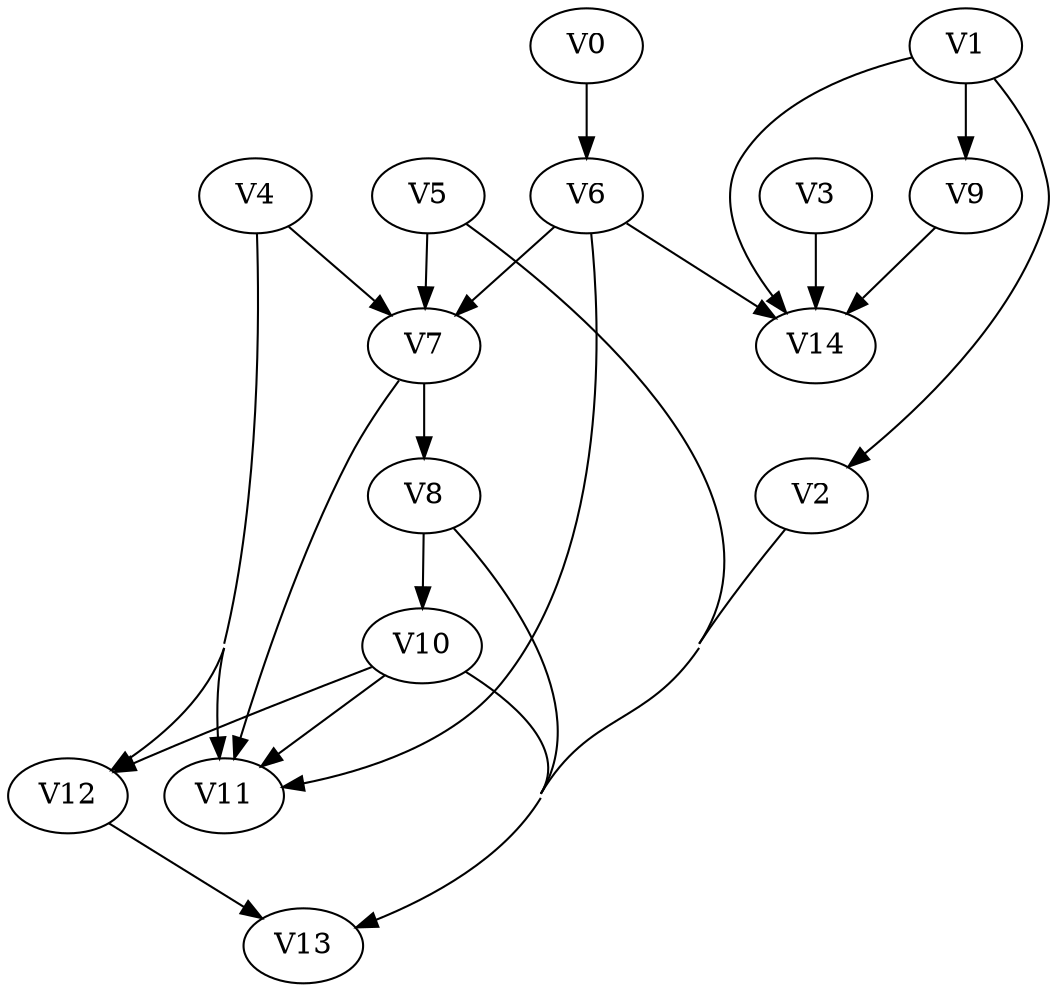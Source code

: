 strict digraph my_dotgraph {
concentrate=True;
V0;
V1;
V2;
V3;
V4;
V5;
V6;
V7;
V8;
V9;
V10;
V11;
V12;
V13;
V14;
V0 -> V6;
V1 -> V2;
V1 -> V9;
V1 -> V14;
V2 -> V13;
V3 -> V14;
V4 -> V7;
V4 -> V11;
V4 -> V12;
V5 -> V7;
V5 -> V13;
V6 -> V7;
V6 -> V11;
V6 -> V14;
V7 -> V8;
V7 -> V11;
V8 -> V10;
V8 -> V13;
V9 -> V14;
V10 -> V11;
V10 -> V12;
V10 -> V13;
V12 -> V13;
}
